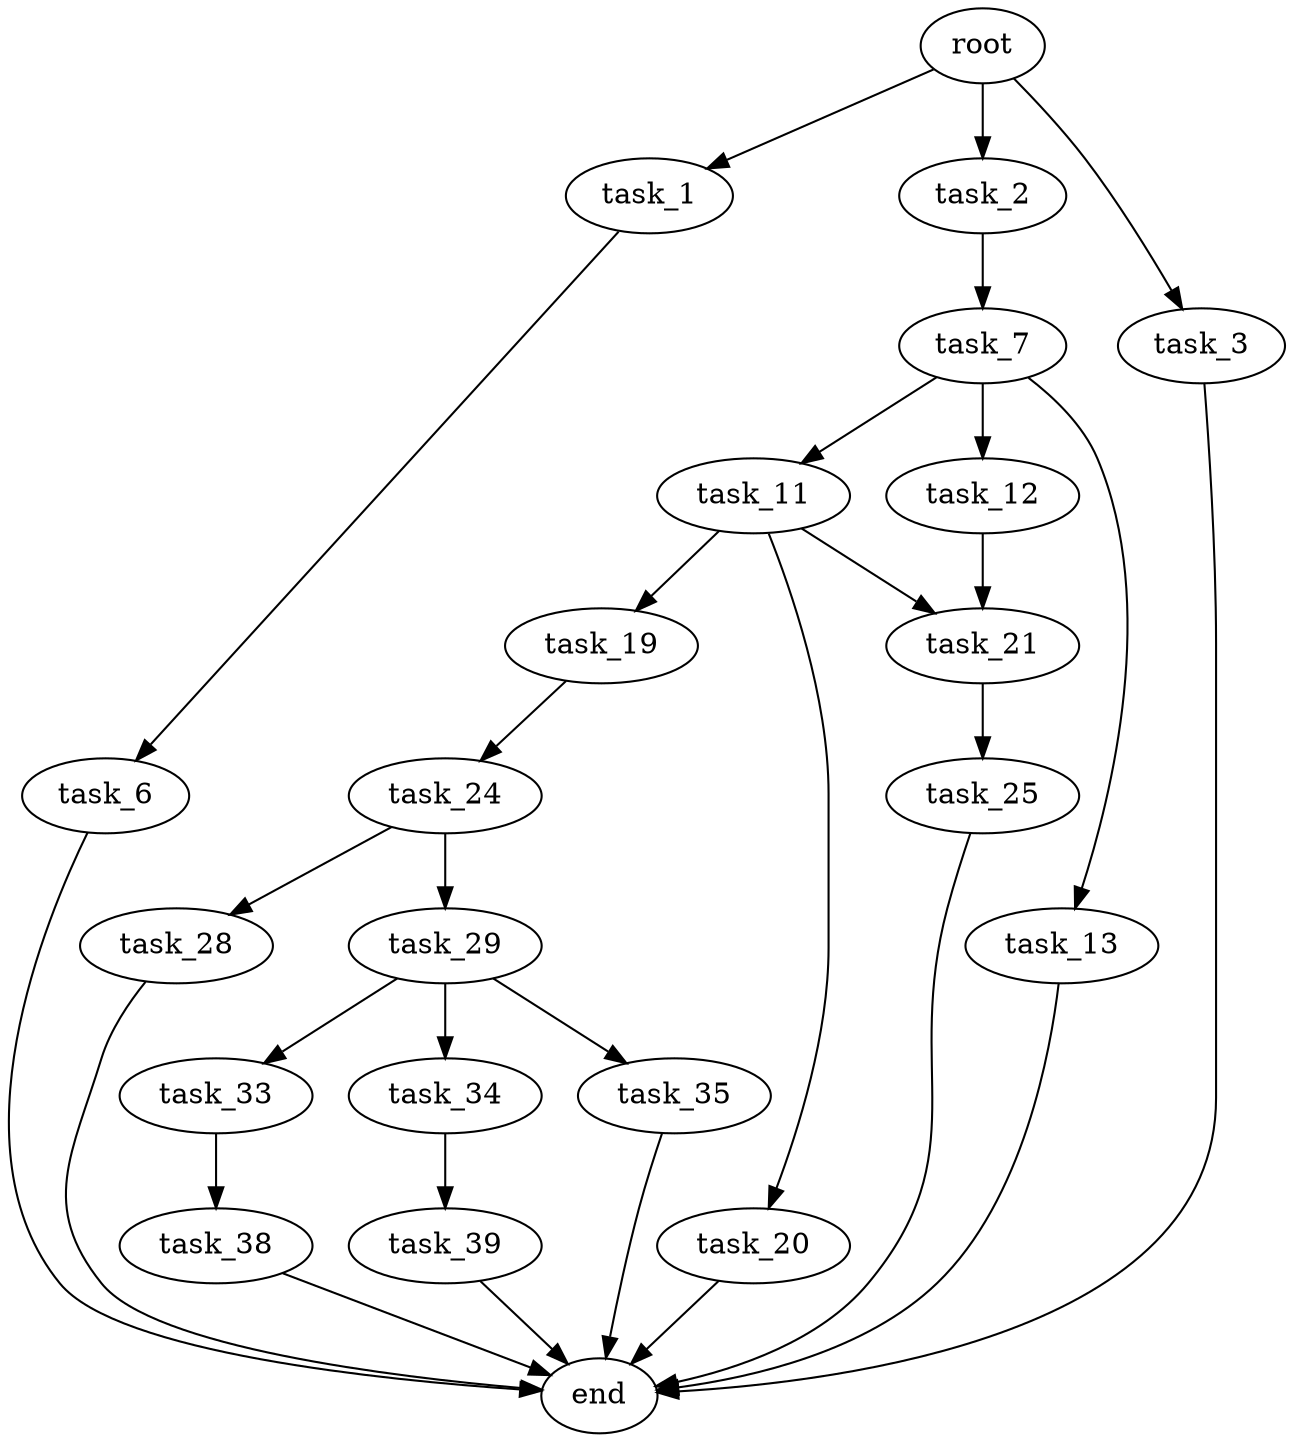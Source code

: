 digraph G {
  root [size="0.000000"];
  task_1 [size="782757789696.000000"];
  task_2 [size="17192146066.000000"];
  task_3 [size="1073741824000.000000"];
  task_6 [size="91827108799.000000"];
  task_7 [size="8589934592.000000"];
  task_11 [size="549755813888.000000"];
  task_12 [size="1073741824000.000000"];
  task_13 [size="16080076185.000000"];
  task_19 [size="12063458747.000000"];
  task_20 [size="68719476736.000000"];
  task_21 [size="8589934592.000000"];
  task_24 [size="89710855015.000000"];
  task_25 [size="549755813888.000000"];
  task_28 [size="2714897119.000000"];
  task_29 [size="5470224303.000000"];
  task_33 [size="853265639537.000000"];
  task_34 [size="2840847017.000000"];
  task_35 [size="233719912609.000000"];
  task_38 [size="368293445632.000000"];
  task_39 [size="700895209243.000000"];
  end [size="0.000000"];

  root -> task_1 [size="1.000000"];
  root -> task_2 [size="1.000000"];
  root -> task_3 [size="1.000000"];
  task_1 -> task_6 [size="679477248.000000"];
  task_2 -> task_7 [size="536870912.000000"];
  task_3 -> end [size="1.000000"];
  task_6 -> end [size="1.000000"];
  task_7 -> task_11 [size="33554432.000000"];
  task_7 -> task_12 [size="33554432.000000"];
  task_7 -> task_13 [size="33554432.000000"];
  task_11 -> task_19 [size="536870912.000000"];
  task_11 -> task_20 [size="536870912.000000"];
  task_11 -> task_21 [size="536870912.000000"];
  task_12 -> task_21 [size="838860800.000000"];
  task_13 -> end [size="1.000000"];
  task_19 -> task_24 [size="536870912.000000"];
  task_20 -> end [size="1.000000"];
  task_21 -> task_25 [size="33554432.000000"];
  task_24 -> task_28 [size="75497472.000000"];
  task_24 -> task_29 [size="75497472.000000"];
  task_25 -> end [size="1.000000"];
  task_28 -> end [size="1.000000"];
  task_29 -> task_33 [size="301989888.000000"];
  task_29 -> task_34 [size="301989888.000000"];
  task_29 -> task_35 [size="301989888.000000"];
  task_33 -> task_38 [size="536870912.000000"];
  task_34 -> task_39 [size="75497472.000000"];
  task_35 -> end [size="1.000000"];
  task_38 -> end [size="1.000000"];
  task_39 -> end [size="1.000000"];
}
